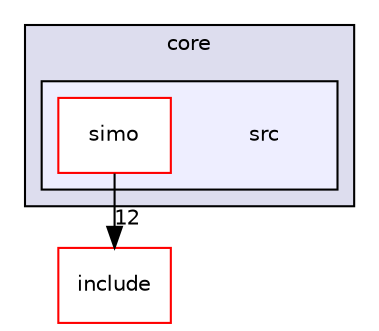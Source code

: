 digraph "core/src" {
  compound=true
  node [ fontsize="10", fontname="Helvetica"];
  edge [ labelfontsize="10", labelfontname="Helvetica"];
  subgraph clusterdir_4270bfced15e0e73154b13468c7c9ad9 {
    graph [ bgcolor="#ddddee", pencolor="black", label="core" fontname="Helvetica", fontsize="10", URL="dir_4270bfced15e0e73154b13468c7c9ad9.html"]
  subgraph clusterdir_90fd98a0ba30abf7a6068a44995d2d6b {
    graph [ bgcolor="#eeeeff", pencolor="black", label="" URL="dir_90fd98a0ba30abf7a6068a44995d2d6b.html"];
    dir_90fd98a0ba30abf7a6068a44995d2d6b [shape=plaintext label="src"];
    dir_c4acac0979fb7e09bcb67a660e699ac3 [shape=box label="simo" color="red" fillcolor="white" style="filled" URL="dir_c4acac0979fb7e09bcb67a660e699ac3.html"];
  }
  }
  dir_24d671cfcbc5d5238a6bd565a49d198f [shape=box label="include" fillcolor="white" style="filled" color="red" URL="dir_24d671cfcbc5d5238a6bd565a49d198f.html"];
  dir_c4acac0979fb7e09bcb67a660e699ac3->dir_24d671cfcbc5d5238a6bd565a49d198f [headlabel="12", labeldistance=1.5 headhref="dir_000009_000001.html"];
}
